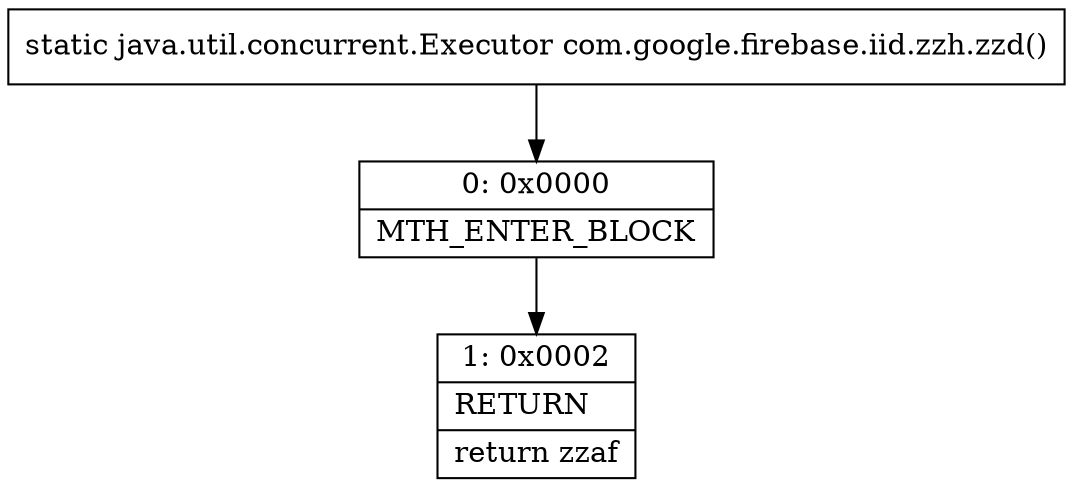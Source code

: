 digraph "CFG forcom.google.firebase.iid.zzh.zzd()Ljava\/util\/concurrent\/Executor;" {
Node_0 [shape=record,label="{0\:\ 0x0000|MTH_ENTER_BLOCK\l}"];
Node_1 [shape=record,label="{1\:\ 0x0002|RETURN\l|return zzaf\l}"];
MethodNode[shape=record,label="{static java.util.concurrent.Executor com.google.firebase.iid.zzh.zzd() }"];
MethodNode -> Node_0;
Node_0 -> Node_1;
}

